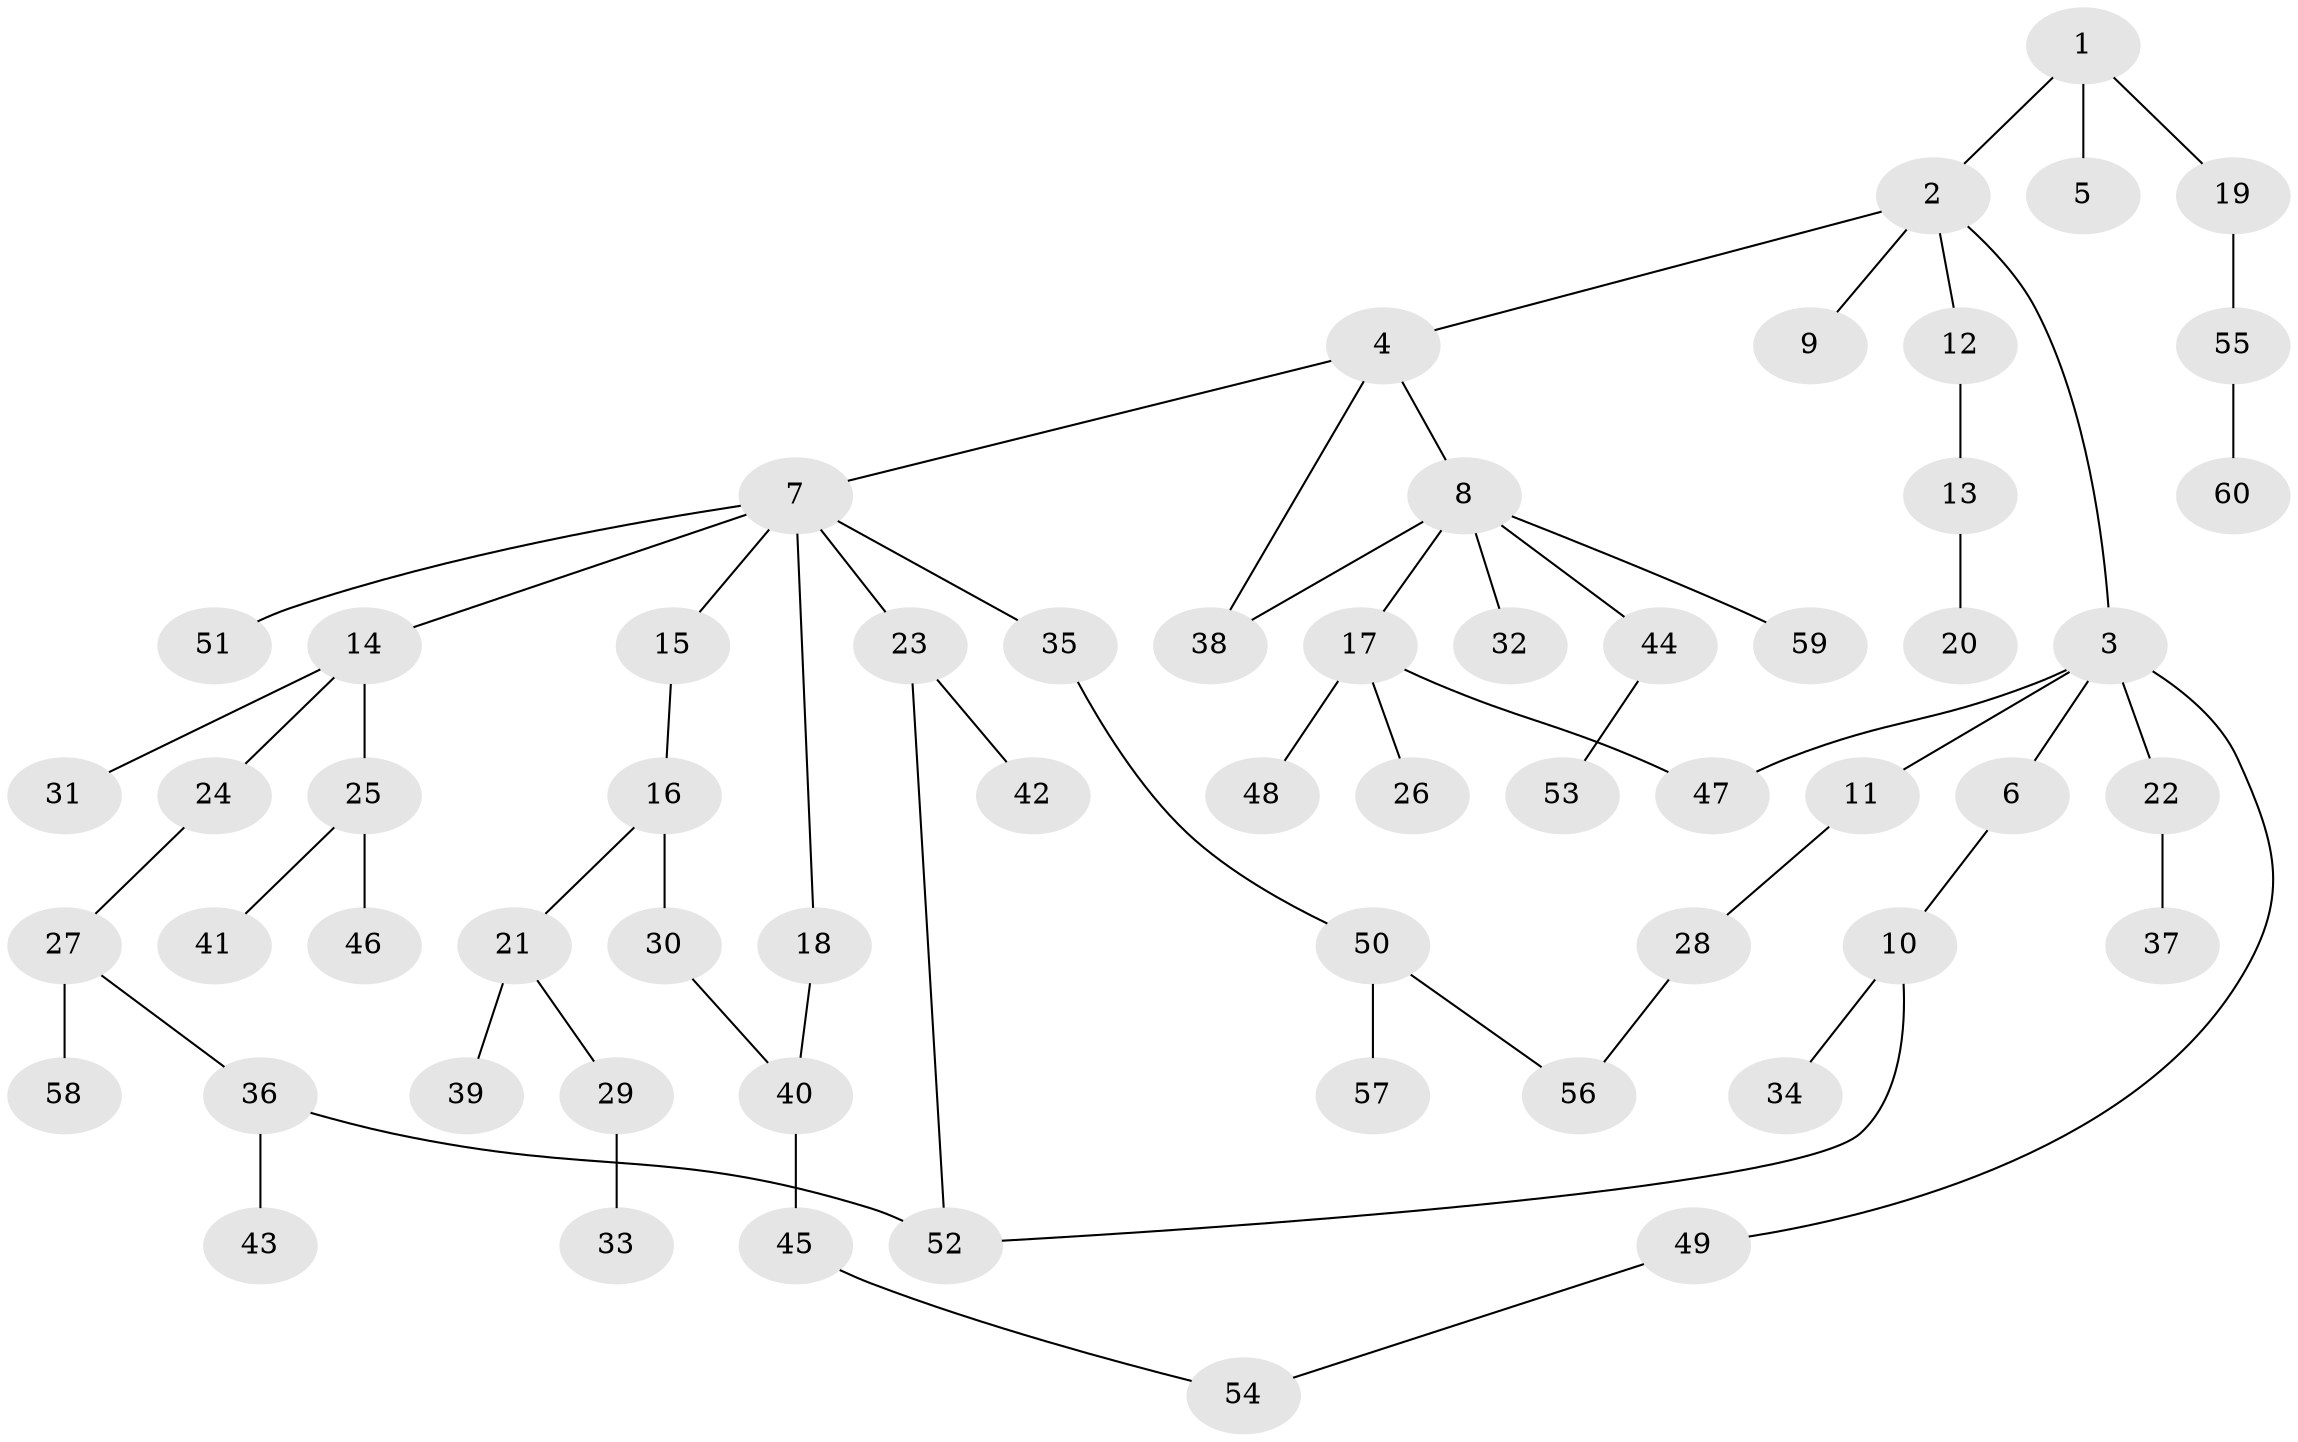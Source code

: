// coarse degree distribution, {3: 0.13157894736842105, 9: 0.02631578947368421, 1: 0.39473684210526316, 2: 0.3157894736842105, 7: 0.02631578947368421, 4: 0.10526315789473684}
// Generated by graph-tools (version 1.1) at 2025/23/03/03/25 07:23:30]
// undirected, 60 vertices, 66 edges
graph export_dot {
graph [start="1"]
  node [color=gray90,style=filled];
  1;
  2;
  3;
  4;
  5;
  6;
  7;
  8;
  9;
  10;
  11;
  12;
  13;
  14;
  15;
  16;
  17;
  18;
  19;
  20;
  21;
  22;
  23;
  24;
  25;
  26;
  27;
  28;
  29;
  30;
  31;
  32;
  33;
  34;
  35;
  36;
  37;
  38;
  39;
  40;
  41;
  42;
  43;
  44;
  45;
  46;
  47;
  48;
  49;
  50;
  51;
  52;
  53;
  54;
  55;
  56;
  57;
  58;
  59;
  60;
  1 -- 2;
  1 -- 5;
  1 -- 19;
  2 -- 3;
  2 -- 4;
  2 -- 9;
  2 -- 12;
  3 -- 6;
  3 -- 11;
  3 -- 22;
  3 -- 49;
  3 -- 47;
  4 -- 7;
  4 -- 8;
  4 -- 38;
  6 -- 10;
  7 -- 14;
  7 -- 15;
  7 -- 18;
  7 -- 23;
  7 -- 35;
  7 -- 51;
  8 -- 17;
  8 -- 32;
  8 -- 44;
  8 -- 59;
  8 -- 38;
  10 -- 34;
  10 -- 52;
  11 -- 28;
  12 -- 13;
  13 -- 20;
  14 -- 24;
  14 -- 25;
  14 -- 31;
  15 -- 16;
  16 -- 21;
  16 -- 30;
  17 -- 26;
  17 -- 47;
  17 -- 48;
  18 -- 40;
  19 -- 55;
  21 -- 29;
  21 -- 39;
  22 -- 37;
  23 -- 42;
  23 -- 52;
  24 -- 27;
  25 -- 41;
  25 -- 46;
  27 -- 36;
  27 -- 58;
  28 -- 56;
  29 -- 33;
  30 -- 40;
  35 -- 50;
  36 -- 43;
  36 -- 52;
  40 -- 45;
  44 -- 53;
  45 -- 54;
  49 -- 54;
  50 -- 57;
  50 -- 56;
  55 -- 60;
}
